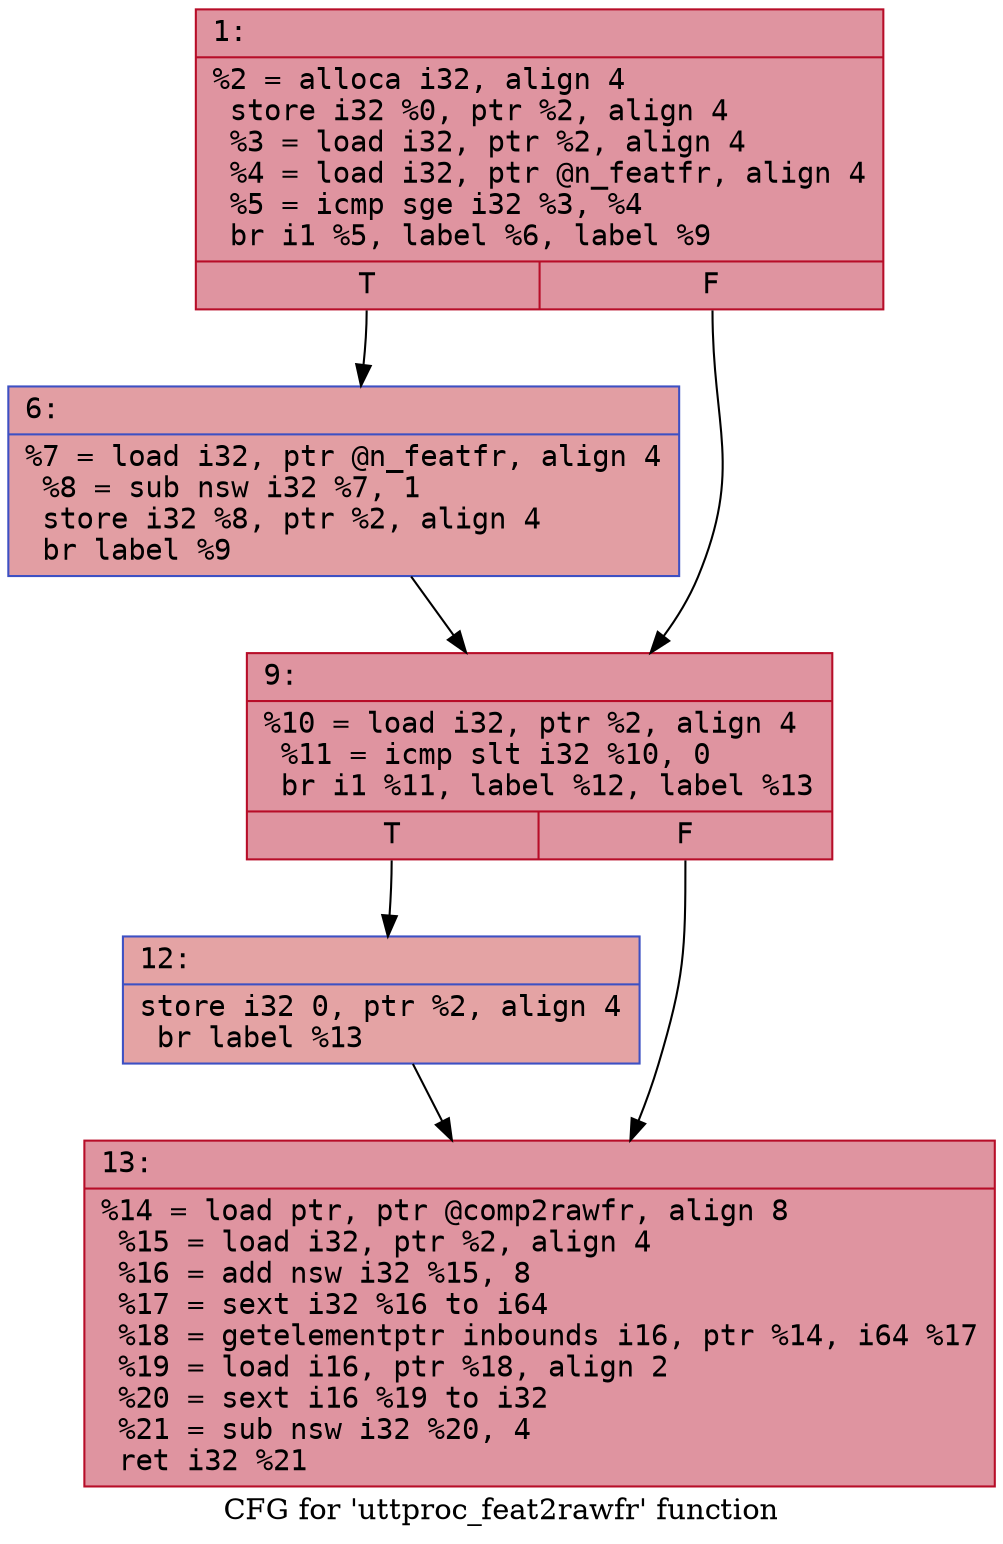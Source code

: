 digraph "CFG for 'uttproc_feat2rawfr' function" {
	label="CFG for 'uttproc_feat2rawfr' function";

	Node0x6000008a1ea0 [shape=record,color="#b70d28ff", style=filled, fillcolor="#b70d2870" fontname="Courier",label="{1:\l|  %2 = alloca i32, align 4\l  store i32 %0, ptr %2, align 4\l  %3 = load i32, ptr %2, align 4\l  %4 = load i32, ptr @n_featfr, align 4\l  %5 = icmp sge i32 %3, %4\l  br i1 %5, label %6, label %9\l|{<s0>T|<s1>F}}"];
	Node0x6000008a1ea0:s0 -> Node0x6000008a1ef0[tooltip="1 -> 6\nProbability 50.00%" ];
	Node0x6000008a1ea0:s1 -> Node0x6000008a1f40[tooltip="1 -> 9\nProbability 50.00%" ];
	Node0x6000008a1ef0 [shape=record,color="#3d50c3ff", style=filled, fillcolor="#be242e70" fontname="Courier",label="{6:\l|  %7 = load i32, ptr @n_featfr, align 4\l  %8 = sub nsw i32 %7, 1\l  store i32 %8, ptr %2, align 4\l  br label %9\l}"];
	Node0x6000008a1ef0 -> Node0x6000008a1f40[tooltip="6 -> 9\nProbability 100.00%" ];
	Node0x6000008a1f40 [shape=record,color="#b70d28ff", style=filled, fillcolor="#b70d2870" fontname="Courier",label="{9:\l|  %10 = load i32, ptr %2, align 4\l  %11 = icmp slt i32 %10, 0\l  br i1 %11, label %12, label %13\l|{<s0>T|<s1>F}}"];
	Node0x6000008a1f40:s0 -> Node0x6000008a1f90[tooltip="9 -> 12\nProbability 37.50%" ];
	Node0x6000008a1f40:s1 -> Node0x6000008a1fe0[tooltip="9 -> 13\nProbability 62.50%" ];
	Node0x6000008a1f90 [shape=record,color="#3d50c3ff", style=filled, fillcolor="#c32e3170" fontname="Courier",label="{12:\l|  store i32 0, ptr %2, align 4\l  br label %13\l}"];
	Node0x6000008a1f90 -> Node0x6000008a1fe0[tooltip="12 -> 13\nProbability 100.00%" ];
	Node0x6000008a1fe0 [shape=record,color="#b70d28ff", style=filled, fillcolor="#b70d2870" fontname="Courier",label="{13:\l|  %14 = load ptr, ptr @comp2rawfr, align 8\l  %15 = load i32, ptr %2, align 4\l  %16 = add nsw i32 %15, 8\l  %17 = sext i32 %16 to i64\l  %18 = getelementptr inbounds i16, ptr %14, i64 %17\l  %19 = load i16, ptr %18, align 2\l  %20 = sext i16 %19 to i32\l  %21 = sub nsw i32 %20, 4\l  ret i32 %21\l}"];
}
